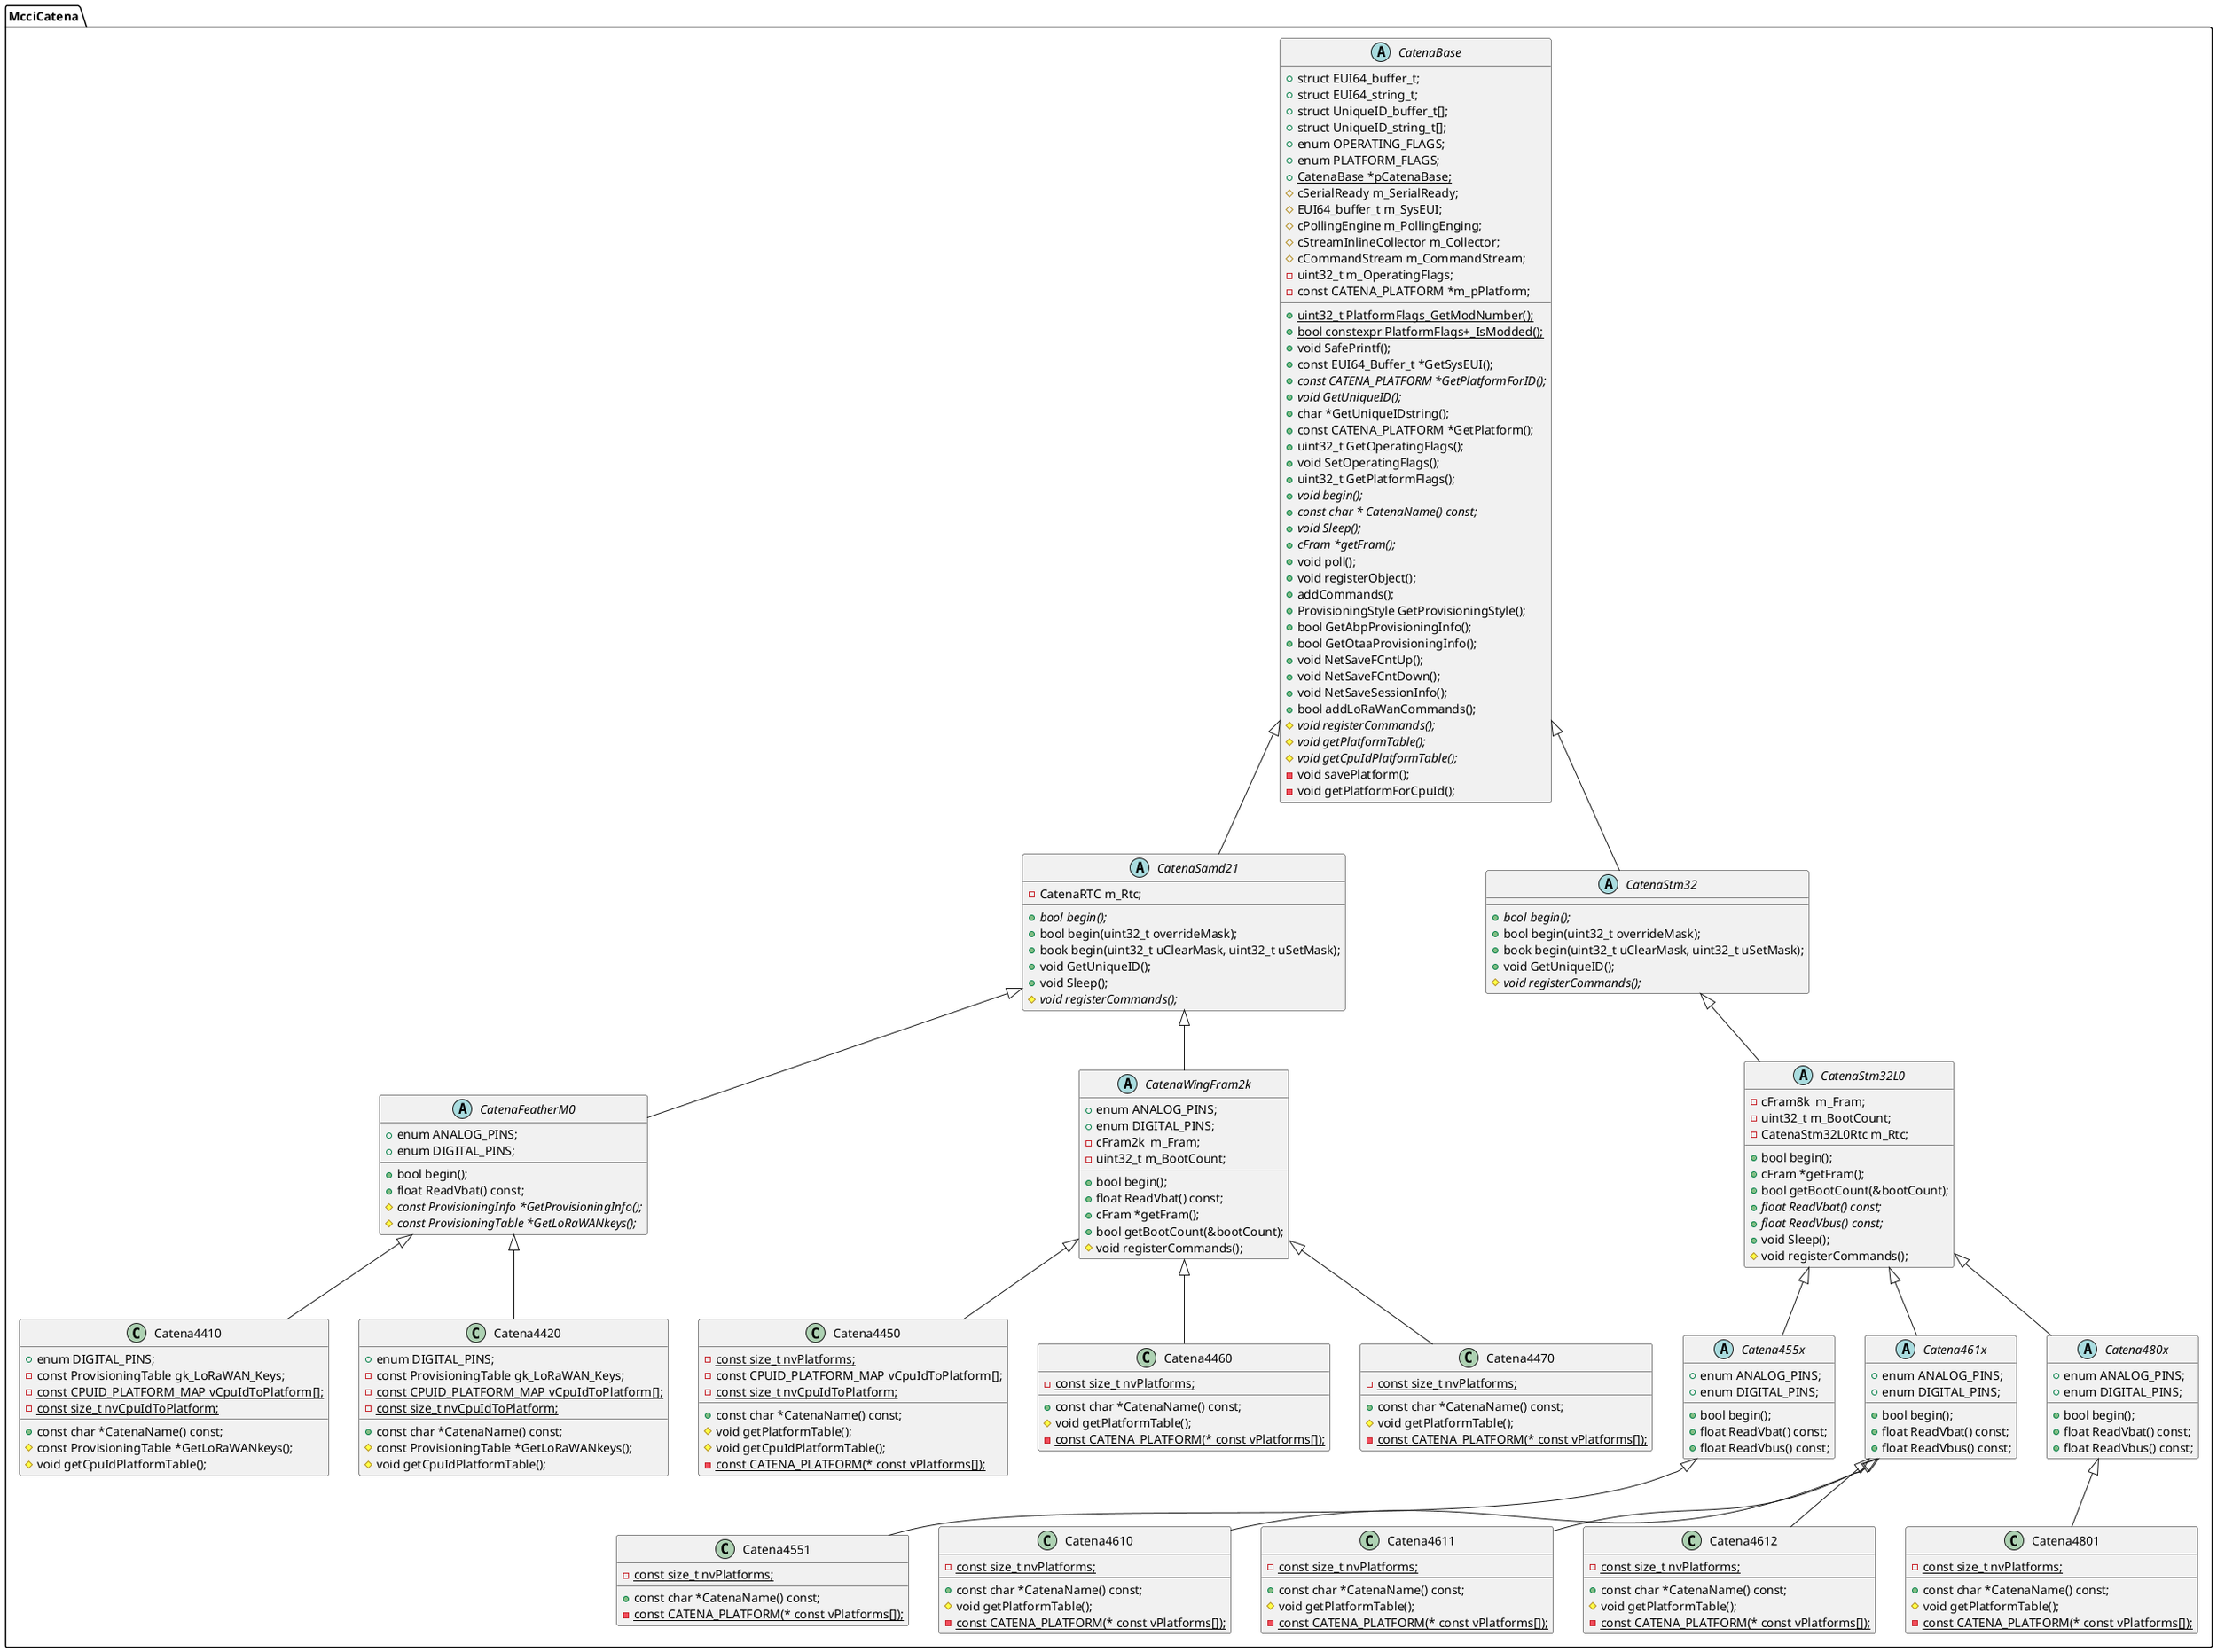 @startuml "Catena Class Hierarchy"
/' PlantUML image for Catena class hierarcy
'/
namespace McciCatena {

abstract class CatenaBase {
  +struct EUI64_buffer_t;
  +struct EUI64_string_t;
  +struct UniqueID_buffer_t[];
  +struct UniqueID_string_t[];
  +enum OPERATING_FLAGS;
  +enum PLATFORM_FLAGS;
  +{static}uint32_t PlatformFlags_GetModNumber();
  +{static}bool constexpr PlatformFlags+_IsModded();
  +void SafePrintf();
  +const EUI64_Buffer_t *GetSysEUI();
  +{abstract}const CATENA_PLATFORM *GetPlatformForID();
  +{abstract}void GetUniqueID();
  +char *GetUniqueIDstring();
  +const CATENA_PLATFORM *GetPlatform();
  +uint32_t GetOperatingFlags();
  +void SetOperatingFlags();
  +uint32_t GetPlatformFlags();
  +{abstract}void begin();
  +{abstract}const char * CatenaName() const;
  +{abstract}void Sleep();
  +{abstract}cFram *getFram();
  +void poll();
  +void registerObject();
  +addCommands();
  +ProvisioningStyle GetProvisioningStyle();
  +bool GetAbpProvisioningInfo();
  +bool GetOtaaProvisioningInfo();
  +void NetSaveFCntUp();
  +void NetSaveFCntDown();
  +void NetSaveSessionInfo();
  +bool addLoRaWanCommands();
  +{static}CatenaBase *pCatenaBase;
  #{abstract}void registerCommands();
  #{abstract}void getPlatformTable();
  #{abstract}void getCpuIdPlatformTable();
  #cSerialReady	m_SerialReady;
  #EUI64_buffer_t m_SysEUI;
  #cPollingEngine m_PollingEnging;
  #cStreamInlineCollector m_Collector;
  #cCommandStream m_CommandStream;
  -uint32_t m_OperatingFlags;
  -const CATENA_PLATFORM *m_pPlatform;
  -void savePlatform();
  -void getPlatformForCpuId();
}

abstract class CatenaSamd21 {
  +{abstract} bool begin();
  +bool begin(uint32_t overrideMask);
  +book begin(uint32_t uClearMask, uint32_t uSetMask);
  +void GetUniqueID();
  +void Sleep();
  #{abstract}void registerCommands();
  -CatenaRTC m_Rtc;
}

abstract class CatenaStm32 {
  +{abstract} bool begin();
  +bool begin(uint32_t overrideMask);
  +book begin(uint32_t uClearMask, uint32_t uSetMask);
  +void GetUniqueID();
  #{abstract}void registerCommands();
}

abstract class CatenaFeatherM0 {
  +enum ANALOG_PINS;
  +enum DIGITAL_PINS;
  +bool begin();
  +float ReadVbat() const;
  #{abstract}const ProvisioningInfo *GetProvisioningInfo();
  #{abstract}const ProvisioningTable *GetLoRaWANkeys();
}

abstract class CatenaWingFram2k {
  +enum ANALOG_PINS;
  +enum DIGITAL_PINS;
  +bool begin();
  +float ReadVbat() const;
  +cFram *getFram();
  +bool getBootCount(&bootCount);
  #void registerCommands();
  -cFram2k  m_Fram;
  -uint32_t m_BootCount;
}

abstract class CatenaStm32L0 {
  +bool begin();
  +cFram *getFram();
  +bool getBootCount(&bootCount);
  +{abstract}float ReadVbat() const;
  +{abstract}float ReadVbus() const;
  +void Sleep();
  #void registerCommands();
  -cFram8k  m_Fram;
  -uint32_t m_BootCount;
  -CatenaStm32L0Rtc m_Rtc;
}

abstract class Catena455x {
  +enum ANALOG_PINS;
  +enum DIGITAL_PINS;
  +bool begin();
  +float ReadVbat() const;
  +float ReadVbus() const;
}

abstract class Catena461x {
  +enum ANALOG_PINS;
  +enum DIGITAL_PINS;
  +bool begin();
  +float ReadVbat() const;
  +float ReadVbus() const;
}

abstract class Catena480x {
  +enum ANALOG_PINS;
  +enum DIGITAL_PINS;
  +bool begin();
  +float ReadVbat() const;
  +float ReadVbus() const;
}

class Catena4410 {
  +enum DIGITAL_PINS;
  +const char *CatenaName() const;
  #const ProvisioningTable *GetLoRaWANkeys();
  #void getCpuIdPlatformTable();
  -{static}const ProvisioningTable gk_LoRaWAN_Keys;
  -{static}const CPUID_PLATFORM_MAP vCpuIdToPlatform[];
  -{static}const size_t nvCpuIdToPlatform;
}

class Catena4420 {
  +enum DIGITAL_PINS;
  +const char *CatenaName() const;
  #const ProvisioningTable *GetLoRaWANkeys();
  #void getCpuIdPlatformTable();
  -{static}const ProvisioningTable gk_LoRaWAN_Keys;
  -{static}const CPUID_PLATFORM_MAP vCpuIdToPlatform[];
  -{static}const size_t nvCpuIdToPlatform;
}

class Catena4450 {
  +const char *CatenaName() const;
  #void getPlatformTable();
  #void getCpuIdPlatformTable();
  -{static}const CATENA_PLATFORM(* const vPlatforms[]);
  -{static}const size_t nvPlatforms;
  -{static}const CPUID_PLATFORM_MAP vCpuIdToPlatform[];
  -{static}const size_t nvCpuIdToPlatform;
}

class Catena4460 {
  +const char *CatenaName() const;
  #void getPlatformTable();
  -{static}const CATENA_PLATFORM(* const vPlatforms[]);
  -{static}const size_t nvPlatforms;
}

class Catena4470 {
  +const char *CatenaName() const;
  #void getPlatformTable();
  -{static}const CATENA_PLATFORM(* const vPlatforms[]);
  -{static}const size_t nvPlatforms;
}

class Catena4551 {
  +const char *CatenaName() const;
  -{static}const CATENA_PLATFORM(* const vPlatforms[]);
  -{static}const size_t nvPlatforms;
}

class Catena4610 {
  +const char *CatenaName() const;
  #void getPlatformTable();
  -{static}const CATENA_PLATFORM(* const vPlatforms[]);
  -{static}const size_t nvPlatforms;
}

class Catena4611 {
  +const char *CatenaName() const;
  #void getPlatformTable();
  -{static}const CATENA_PLATFORM(* const vPlatforms[]);
  -{static}const size_t nvPlatforms;
}

class Catena4612 {
  +const char *CatenaName() const;
  #void getPlatformTable();
  -{static}const CATENA_PLATFORM(* const vPlatforms[]);
  -{static}const size_t nvPlatforms;
}

class Catena4801 {
  +const char *CatenaName() const;
  #void getPlatformTable();
  -{static}const CATENA_PLATFORM(* const vPlatforms[]);
  -{static}const size_t nvPlatforms;
}

CatenaBase <|-- CatenaSamd21
CatenaBase <|-- CatenaStm32

CatenaSamd21 <|-- CatenaFeatherM0
CatenaSamd21 <|-- CatenaWingFram2k
CatenaFeatherM0 <|-- Catena4410
CatenaFeatherM0 <|-- Catena4420
CatenaWingFram2k <|-- Catena4450
CatenaWingFram2k <|-- Catena4460
CatenaWingFram2k <|-- Catena4470

CatenaStm32 <|-- CatenaStm32L0
CatenaStm32L0 <|-- Catena455x
CatenaStm32L0 <|-- Catena461x
CatenaStm32L0 <|-- Catena480x

Catena455x <|-- Catena4551
Catena461x <|-- Catena4610
Catena461x <|-- Catena4611
Catena461x <|-- Catena4612
Catena480x <|-- Catena4801
}
@enduml
